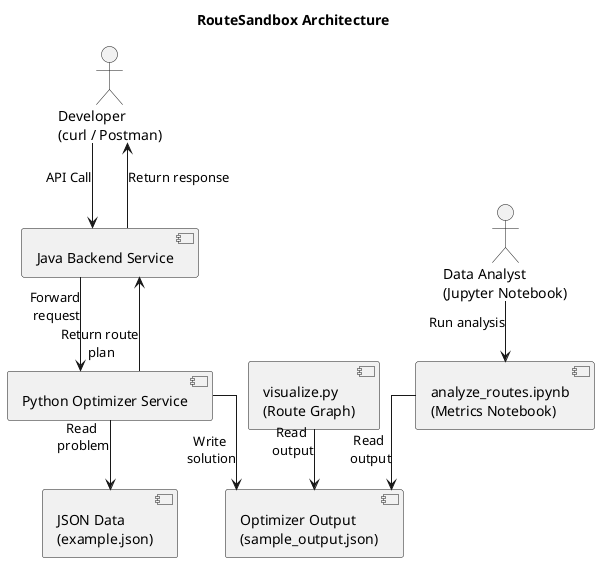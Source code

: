 @startuml RouteSandboxArchitecture
title RouteSandbox Architecture

skinparam linetype ortho

actor "Developer\n(curl / Postman)" as Dev
actor "Data Analyst\n(Jupyter Notebook)" as Analyst

[Java Backend Service] as Backend
[Python Optimizer Service] as Optimizer
[JSON Data\n(example.json)] as InputData
[Optimizer Output\n(sample_output.json)] as OutputData

Dev --> Backend : API Call
Backend --> Optimizer : Forward\n request
Optimizer --> InputData : Read\n problem
Optimizer --> OutputData : Write\n solution
Optimizer --> Backend : Return route\n plan
Backend --> Dev : Return response


[visualize.py\n(Route Graph)] as Visualizer
[analyze_routes.ipynb\n(Metrics Notebook)] as Notebook


Visualizer --> OutputData : Read\n output
Notebook --> OutputData : Read\n output

Analyst --> Notebook : Run analysis
@enduml
